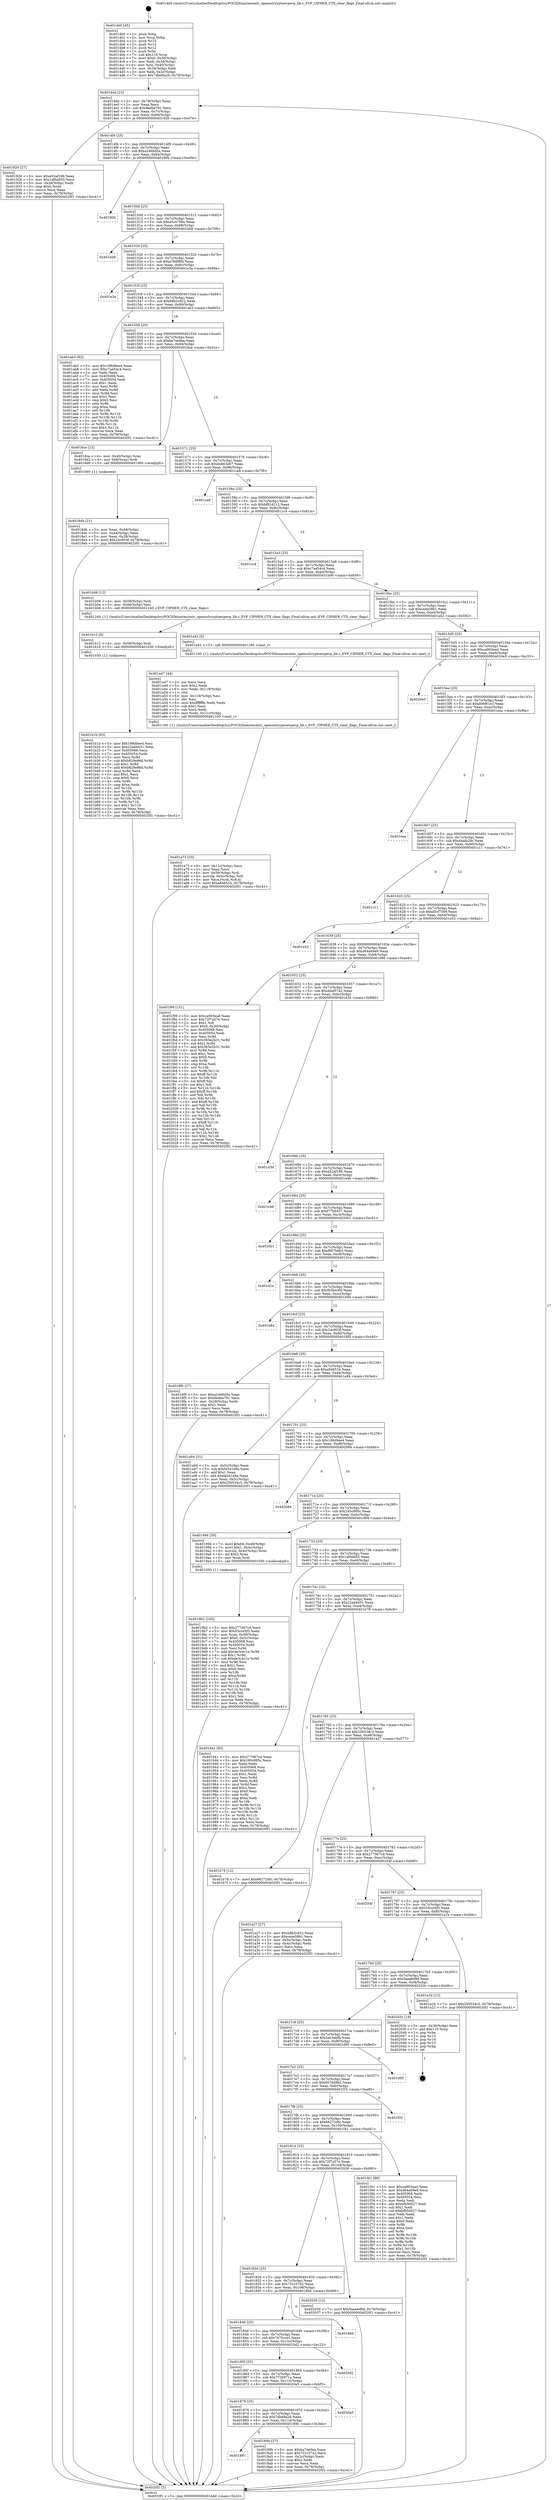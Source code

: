 digraph "0x4014b0" {
  label = "0x4014b0 (/mnt/c/Users/mathe/Desktop/tcc/POCII/binaries/extr_opensslcryptoevpevp_lib.c_EVP_CIPHER_CTX_clear_flags_Final-ollvm.out::main(0))"
  labelloc = "t"
  node[shape=record]

  Entry [label="",width=0.3,height=0.3,shape=circle,fillcolor=black,style=filled]
  "0x4014dd" [label="{
     0x4014dd [23]\l
     | [instrs]\l
     &nbsp;&nbsp;0x4014dd \<+3\>: mov -0x78(%rbp),%eax\l
     &nbsp;&nbsp;0x4014e0 \<+2\>: mov %eax,%ecx\l
     &nbsp;&nbsp;0x4014e2 \<+6\>: sub $0x9edbe791,%ecx\l
     &nbsp;&nbsp;0x4014e8 \<+3\>: mov %eax,-0x7c(%rbp)\l
     &nbsp;&nbsp;0x4014eb \<+3\>: mov %ecx,-0x80(%rbp)\l
     &nbsp;&nbsp;0x4014ee \<+6\>: je 0000000000401926 \<main+0x476\>\l
  }"]
  "0x401926" [label="{
     0x401926 [27]\l
     | [instrs]\l
     &nbsp;&nbsp;0x401926 \<+5\>: mov $0xe52af196,%eax\l
     &nbsp;&nbsp;0x40192b \<+5\>: mov $0x1af0dd55,%ecx\l
     &nbsp;&nbsp;0x401930 \<+3\>: mov -0x28(%rbp),%edx\l
     &nbsp;&nbsp;0x401933 \<+3\>: cmp $0x0,%edx\l
     &nbsp;&nbsp;0x401936 \<+3\>: cmove %ecx,%eax\l
     &nbsp;&nbsp;0x401939 \<+3\>: mov %eax,-0x78(%rbp)\l
     &nbsp;&nbsp;0x40193c \<+5\>: jmp 00000000004020f1 \<main+0xc41\>\l
  }"]
  "0x4014f4" [label="{
     0x4014f4 [25]\l
     | [instrs]\l
     &nbsp;&nbsp;0x4014f4 \<+5\>: jmp 00000000004014f9 \<main+0x49\>\l
     &nbsp;&nbsp;0x4014f9 \<+3\>: mov -0x7c(%rbp),%eax\l
     &nbsp;&nbsp;0x4014fc \<+5\>: sub $0xa2466d5a,%eax\l
     &nbsp;&nbsp;0x401501 \<+6\>: mov %eax,-0x84(%rbp)\l
     &nbsp;&nbsp;0x401507 \<+6\>: je 000000000040190b \<main+0x45b\>\l
  }"]
  Exit [label="",width=0.3,height=0.3,shape=circle,fillcolor=black,style=filled,peripheries=2]
  "0x40190b" [label="{
     0x40190b\l
  }", style=dashed]
  "0x40150d" [label="{
     0x40150d [25]\l
     | [instrs]\l
     &nbsp;&nbsp;0x40150d \<+5\>: jmp 0000000000401512 \<main+0x62\>\l
     &nbsp;&nbsp;0x401512 \<+3\>: mov -0x7c(%rbp),%eax\l
     &nbsp;&nbsp;0x401515 \<+5\>: sub $0xa3c4758e,%eax\l
     &nbsp;&nbsp;0x40151a \<+6\>: mov %eax,-0x88(%rbp)\l
     &nbsp;&nbsp;0x401520 \<+6\>: je 0000000000401bb9 \<main+0x709\>\l
  }"]
  "0x401b1b" [label="{
     0x401b1b [93]\l
     | [instrs]\l
     &nbsp;&nbsp;0x401b1b \<+5\>: mov $0x188d9ee4,%esi\l
     &nbsp;&nbsp;0x401b20 \<+5\>: mov $0x22ad4431,%eax\l
     &nbsp;&nbsp;0x401b25 \<+7\>: mov 0x405068,%ecx\l
     &nbsp;&nbsp;0x401b2c \<+7\>: mov 0x405054,%edx\l
     &nbsp;&nbsp;0x401b33 \<+3\>: mov %ecx,%r8d\l
     &nbsp;&nbsp;0x401b36 \<+7\>: sub $0xb829e86d,%r8d\l
     &nbsp;&nbsp;0x401b3d \<+4\>: sub $0x1,%r8d\l
     &nbsp;&nbsp;0x401b41 \<+7\>: add $0xb829e86d,%r8d\l
     &nbsp;&nbsp;0x401b48 \<+4\>: imul %r8d,%ecx\l
     &nbsp;&nbsp;0x401b4c \<+3\>: and $0x1,%ecx\l
     &nbsp;&nbsp;0x401b4f \<+3\>: cmp $0x0,%ecx\l
     &nbsp;&nbsp;0x401b52 \<+4\>: sete %r9b\l
     &nbsp;&nbsp;0x401b56 \<+3\>: cmp $0xa,%edx\l
     &nbsp;&nbsp;0x401b59 \<+4\>: setl %r10b\l
     &nbsp;&nbsp;0x401b5d \<+3\>: mov %r9b,%r11b\l
     &nbsp;&nbsp;0x401b60 \<+3\>: and %r10b,%r11b\l
     &nbsp;&nbsp;0x401b63 \<+3\>: xor %r10b,%r9b\l
     &nbsp;&nbsp;0x401b66 \<+3\>: or %r9b,%r11b\l
     &nbsp;&nbsp;0x401b69 \<+4\>: test $0x1,%r11b\l
     &nbsp;&nbsp;0x401b6d \<+3\>: cmovne %eax,%esi\l
     &nbsp;&nbsp;0x401b70 \<+3\>: mov %esi,-0x78(%rbp)\l
     &nbsp;&nbsp;0x401b73 \<+5\>: jmp 00000000004020f1 \<main+0xc41\>\l
  }"]
  "0x401bb9" [label="{
     0x401bb9\l
  }", style=dashed]
  "0x401526" [label="{
     0x401526 [25]\l
     | [instrs]\l
     &nbsp;&nbsp;0x401526 \<+5\>: jmp 000000000040152b \<main+0x7b\>\l
     &nbsp;&nbsp;0x40152b \<+3\>: mov -0x7c(%rbp),%eax\l
     &nbsp;&nbsp;0x40152e \<+5\>: sub $0xa78df8fd,%eax\l
     &nbsp;&nbsp;0x401533 \<+6\>: mov %eax,-0x8c(%rbp)\l
     &nbsp;&nbsp;0x401539 \<+6\>: je 0000000000401e3a \<main+0x98a\>\l
  }"]
  "0x401b12" [label="{
     0x401b12 [9]\l
     | [instrs]\l
     &nbsp;&nbsp;0x401b12 \<+4\>: mov -0x58(%rbp),%rdi\l
     &nbsp;&nbsp;0x401b16 \<+5\>: call 0000000000401030 \<free@plt\>\l
     | [calls]\l
     &nbsp;&nbsp;0x401030 \{1\} (unknown)\l
  }"]
  "0x401e3a" [label="{
     0x401e3a\l
  }", style=dashed]
  "0x40153f" [label="{
     0x40153f [25]\l
     | [instrs]\l
     &nbsp;&nbsp;0x40153f \<+5\>: jmp 0000000000401544 \<main+0x94\>\l
     &nbsp;&nbsp;0x401544 \<+3\>: mov -0x7c(%rbp),%eax\l
     &nbsp;&nbsp;0x401547 \<+5\>: sub $0xb8b2c922,%eax\l
     &nbsp;&nbsp;0x40154c \<+6\>: mov %eax,-0x90(%rbp)\l
     &nbsp;&nbsp;0x401552 \<+6\>: je 0000000000401ab3 \<main+0x603\>\l
  }"]
  "0x401a73" [label="{
     0x401a73 [33]\l
     | [instrs]\l
     &nbsp;&nbsp;0x401a73 \<+6\>: mov -0x11c(%rbp),%ecx\l
     &nbsp;&nbsp;0x401a79 \<+3\>: imul %eax,%ecx\l
     &nbsp;&nbsp;0x401a7c \<+4\>: mov -0x58(%rbp),%rdi\l
     &nbsp;&nbsp;0x401a80 \<+4\>: movslq -0x5c(%rbp),%r8\l
     &nbsp;&nbsp;0x401a84 \<+4\>: mov %ecx,(%rdi,%r8,4)\l
     &nbsp;&nbsp;0x401a88 \<+7\>: movl $0xa84651b,-0x78(%rbp)\l
     &nbsp;&nbsp;0x401a8f \<+5\>: jmp 00000000004020f1 \<main+0xc41\>\l
  }"]
  "0x401ab3" [label="{
     0x401ab3 [83]\l
     | [instrs]\l
     &nbsp;&nbsp;0x401ab3 \<+5\>: mov $0x188d9ee4,%eax\l
     &nbsp;&nbsp;0x401ab8 \<+5\>: mov $0xc7ae54c4,%ecx\l
     &nbsp;&nbsp;0x401abd \<+2\>: xor %edx,%edx\l
     &nbsp;&nbsp;0x401abf \<+7\>: mov 0x405068,%esi\l
     &nbsp;&nbsp;0x401ac6 \<+7\>: mov 0x405054,%edi\l
     &nbsp;&nbsp;0x401acd \<+3\>: sub $0x1,%edx\l
     &nbsp;&nbsp;0x401ad0 \<+3\>: mov %esi,%r8d\l
     &nbsp;&nbsp;0x401ad3 \<+3\>: add %edx,%r8d\l
     &nbsp;&nbsp;0x401ad6 \<+4\>: imul %r8d,%esi\l
     &nbsp;&nbsp;0x401ada \<+3\>: and $0x1,%esi\l
     &nbsp;&nbsp;0x401add \<+3\>: cmp $0x0,%esi\l
     &nbsp;&nbsp;0x401ae0 \<+4\>: sete %r9b\l
     &nbsp;&nbsp;0x401ae4 \<+3\>: cmp $0xa,%edi\l
     &nbsp;&nbsp;0x401ae7 \<+4\>: setl %r10b\l
     &nbsp;&nbsp;0x401aeb \<+3\>: mov %r9b,%r11b\l
     &nbsp;&nbsp;0x401aee \<+3\>: and %r10b,%r11b\l
     &nbsp;&nbsp;0x401af1 \<+3\>: xor %r10b,%r9b\l
     &nbsp;&nbsp;0x401af4 \<+3\>: or %r9b,%r11b\l
     &nbsp;&nbsp;0x401af7 \<+4\>: test $0x1,%r11b\l
     &nbsp;&nbsp;0x401afb \<+3\>: cmovne %ecx,%eax\l
     &nbsp;&nbsp;0x401afe \<+3\>: mov %eax,-0x78(%rbp)\l
     &nbsp;&nbsp;0x401b01 \<+5\>: jmp 00000000004020f1 \<main+0xc41\>\l
  }"]
  "0x401558" [label="{
     0x401558 [25]\l
     | [instrs]\l
     &nbsp;&nbsp;0x401558 \<+5\>: jmp 000000000040155d \<main+0xad\>\l
     &nbsp;&nbsp;0x40155d \<+3\>: mov -0x7c(%rbp),%eax\l
     &nbsp;&nbsp;0x401560 \<+5\>: sub $0xba7ee9aa,%eax\l
     &nbsp;&nbsp;0x401565 \<+6\>: mov %eax,-0x94(%rbp)\l
     &nbsp;&nbsp;0x40156b \<+6\>: je 00000000004018ce \<main+0x41e\>\l
  }"]
  "0x401a47" [label="{
     0x401a47 [44]\l
     | [instrs]\l
     &nbsp;&nbsp;0x401a47 \<+2\>: xor %ecx,%ecx\l
     &nbsp;&nbsp;0x401a49 \<+5\>: mov $0x2,%edx\l
     &nbsp;&nbsp;0x401a4e \<+6\>: mov %edx,-0x118(%rbp)\l
     &nbsp;&nbsp;0x401a54 \<+1\>: cltd\l
     &nbsp;&nbsp;0x401a55 \<+6\>: mov -0x118(%rbp),%esi\l
     &nbsp;&nbsp;0x401a5b \<+2\>: idiv %esi\l
     &nbsp;&nbsp;0x401a5d \<+6\>: imul $0xfffffffe,%edx,%edx\l
     &nbsp;&nbsp;0x401a63 \<+3\>: sub $0x1,%ecx\l
     &nbsp;&nbsp;0x401a66 \<+2\>: sub %ecx,%edx\l
     &nbsp;&nbsp;0x401a68 \<+6\>: mov %edx,-0x11c(%rbp)\l
     &nbsp;&nbsp;0x401a6e \<+5\>: call 0000000000401160 \<next_i\>\l
     | [calls]\l
     &nbsp;&nbsp;0x401160 \{1\} (/mnt/c/Users/mathe/Desktop/tcc/POCII/binaries/extr_opensslcryptoevpevp_lib.c_EVP_CIPHER_CTX_clear_flags_Final-ollvm.out::next_i)\l
  }"]
  "0x4018ce" [label="{
     0x4018ce [13]\l
     | [instrs]\l
     &nbsp;&nbsp;0x4018ce \<+4\>: mov -0x40(%rbp),%rax\l
     &nbsp;&nbsp;0x4018d2 \<+4\>: mov 0x8(%rax),%rdi\l
     &nbsp;&nbsp;0x4018d6 \<+5\>: call 0000000000401060 \<atoi@plt\>\l
     | [calls]\l
     &nbsp;&nbsp;0x401060 \{1\} (unknown)\l
  }"]
  "0x401571" [label="{
     0x401571 [25]\l
     | [instrs]\l
     &nbsp;&nbsp;0x401571 \<+5\>: jmp 0000000000401576 \<main+0xc6\>\l
     &nbsp;&nbsp;0x401576 \<+3\>: mov -0x7c(%rbp),%eax\l
     &nbsp;&nbsp;0x401579 \<+5\>: sub $0xbc663e67,%eax\l
     &nbsp;&nbsp;0x40157e \<+6\>: mov %eax,-0x98(%rbp)\l
     &nbsp;&nbsp;0x401584 \<+6\>: je 0000000000401ca9 \<main+0x7f9\>\l
  }"]
  "0x4019b2" [label="{
     0x4019b2 [105]\l
     | [instrs]\l
     &nbsp;&nbsp;0x4019b2 \<+5\>: mov $0x277067cd,%ecx\l
     &nbsp;&nbsp;0x4019b7 \<+5\>: mov $0x53cce5f3,%edx\l
     &nbsp;&nbsp;0x4019bc \<+4\>: mov %rax,-0x58(%rbp)\l
     &nbsp;&nbsp;0x4019c0 \<+7\>: movl $0x0,-0x5c(%rbp)\l
     &nbsp;&nbsp;0x4019c7 \<+7\>: mov 0x405068,%esi\l
     &nbsp;&nbsp;0x4019ce \<+8\>: mov 0x405054,%r8d\l
     &nbsp;&nbsp;0x4019d6 \<+3\>: mov %esi,%r9d\l
     &nbsp;&nbsp;0x4019d9 \<+7\>: add $0xde3c4c1e,%r9d\l
     &nbsp;&nbsp;0x4019e0 \<+4\>: sub $0x1,%r9d\l
     &nbsp;&nbsp;0x4019e4 \<+7\>: sub $0xde3c4c1e,%r9d\l
     &nbsp;&nbsp;0x4019eb \<+4\>: imul %r9d,%esi\l
     &nbsp;&nbsp;0x4019ef \<+3\>: and $0x1,%esi\l
     &nbsp;&nbsp;0x4019f2 \<+3\>: cmp $0x0,%esi\l
     &nbsp;&nbsp;0x4019f5 \<+4\>: sete %r10b\l
     &nbsp;&nbsp;0x4019f9 \<+4\>: cmp $0xa,%r8d\l
     &nbsp;&nbsp;0x4019fd \<+4\>: setl %r11b\l
     &nbsp;&nbsp;0x401a01 \<+3\>: mov %r10b,%bl\l
     &nbsp;&nbsp;0x401a04 \<+3\>: and %r11b,%bl\l
     &nbsp;&nbsp;0x401a07 \<+3\>: xor %r11b,%r10b\l
     &nbsp;&nbsp;0x401a0a \<+3\>: or %r10b,%bl\l
     &nbsp;&nbsp;0x401a0d \<+3\>: test $0x1,%bl\l
     &nbsp;&nbsp;0x401a10 \<+3\>: cmovne %edx,%ecx\l
     &nbsp;&nbsp;0x401a13 \<+3\>: mov %ecx,-0x78(%rbp)\l
     &nbsp;&nbsp;0x401a16 \<+5\>: jmp 00000000004020f1 \<main+0xc41\>\l
  }"]
  "0x401ca9" [label="{
     0x401ca9\l
  }", style=dashed]
  "0x40158a" [label="{
     0x40158a [25]\l
     | [instrs]\l
     &nbsp;&nbsp;0x40158a \<+5\>: jmp 000000000040158f \<main+0xdf\>\l
     &nbsp;&nbsp;0x40158f \<+3\>: mov -0x7c(%rbp),%eax\l
     &nbsp;&nbsp;0x401592 \<+5\>: sub $0xbf81d212,%eax\l
     &nbsp;&nbsp;0x401597 \<+6\>: mov %eax,-0x9c(%rbp)\l
     &nbsp;&nbsp;0x40159d \<+6\>: je 0000000000401cc4 \<main+0x814\>\l
  }"]
  "0x4018db" [label="{
     0x4018db [21]\l
     | [instrs]\l
     &nbsp;&nbsp;0x4018db \<+3\>: mov %eax,-0x44(%rbp)\l
     &nbsp;&nbsp;0x4018de \<+3\>: mov -0x44(%rbp),%eax\l
     &nbsp;&nbsp;0x4018e1 \<+3\>: mov %eax,-0x28(%rbp)\l
     &nbsp;&nbsp;0x4018e4 \<+7\>: movl $0x24c803f,-0x78(%rbp)\l
     &nbsp;&nbsp;0x4018eb \<+5\>: jmp 00000000004020f1 \<main+0xc41\>\l
  }"]
  "0x401cc4" [label="{
     0x401cc4\l
  }", style=dashed]
  "0x4015a3" [label="{
     0x4015a3 [25]\l
     | [instrs]\l
     &nbsp;&nbsp;0x4015a3 \<+5\>: jmp 00000000004015a8 \<main+0xf8\>\l
     &nbsp;&nbsp;0x4015a8 \<+3\>: mov -0x7c(%rbp),%eax\l
     &nbsp;&nbsp;0x4015ab \<+5\>: sub $0xc7ae54c4,%eax\l
     &nbsp;&nbsp;0x4015b0 \<+6\>: mov %eax,-0xa0(%rbp)\l
     &nbsp;&nbsp;0x4015b6 \<+6\>: je 0000000000401b06 \<main+0x656\>\l
  }"]
  "0x4014b0" [label="{
     0x4014b0 [45]\l
     | [instrs]\l
     &nbsp;&nbsp;0x4014b0 \<+1\>: push %rbp\l
     &nbsp;&nbsp;0x4014b1 \<+3\>: mov %rsp,%rbp\l
     &nbsp;&nbsp;0x4014b4 \<+2\>: push %r15\l
     &nbsp;&nbsp;0x4014b6 \<+2\>: push %r14\l
     &nbsp;&nbsp;0x4014b8 \<+2\>: push %r12\l
     &nbsp;&nbsp;0x4014ba \<+1\>: push %rbx\l
     &nbsp;&nbsp;0x4014bb \<+7\>: sub $0x110,%rsp\l
     &nbsp;&nbsp;0x4014c2 \<+7\>: movl $0x0,-0x30(%rbp)\l
     &nbsp;&nbsp;0x4014c9 \<+3\>: mov %edi,-0x34(%rbp)\l
     &nbsp;&nbsp;0x4014cc \<+4\>: mov %rsi,-0x40(%rbp)\l
     &nbsp;&nbsp;0x4014d0 \<+3\>: mov -0x34(%rbp),%edi\l
     &nbsp;&nbsp;0x4014d3 \<+3\>: mov %edi,-0x2c(%rbp)\l
     &nbsp;&nbsp;0x4014d6 \<+7\>: movl $0x7dbd9a29,-0x78(%rbp)\l
  }"]
  "0x401b06" [label="{
     0x401b06 [12]\l
     | [instrs]\l
     &nbsp;&nbsp;0x401b06 \<+4\>: mov -0x58(%rbp),%rdi\l
     &nbsp;&nbsp;0x401b0a \<+3\>: mov -0x48(%rbp),%esi\l
     &nbsp;&nbsp;0x401b0d \<+5\>: call 0000000000401240 \<EVP_CIPHER_CTX_clear_flags\>\l
     | [calls]\l
     &nbsp;&nbsp;0x401240 \{1\} (/mnt/c/Users/mathe/Desktop/tcc/POCII/binaries/extr_opensslcryptoevpevp_lib.c_EVP_CIPHER_CTX_clear_flags_Final-ollvm.out::EVP_CIPHER_CTX_clear_flags)\l
  }"]
  "0x4015bc" [label="{
     0x4015bc [25]\l
     | [instrs]\l
     &nbsp;&nbsp;0x4015bc \<+5\>: jmp 00000000004015c1 \<main+0x111\>\l
     &nbsp;&nbsp;0x4015c1 \<+3\>: mov -0x7c(%rbp),%eax\l
     &nbsp;&nbsp;0x4015c4 \<+5\>: sub $0xca4e58b1,%eax\l
     &nbsp;&nbsp;0x4015c9 \<+6\>: mov %eax,-0xa4(%rbp)\l
     &nbsp;&nbsp;0x4015cf \<+6\>: je 0000000000401a42 \<main+0x592\>\l
  }"]
  "0x4020f1" [label="{
     0x4020f1 [5]\l
     | [instrs]\l
     &nbsp;&nbsp;0x4020f1 \<+5\>: jmp 00000000004014dd \<main+0x2d\>\l
  }"]
  "0x401a42" [label="{
     0x401a42 [5]\l
     | [instrs]\l
     &nbsp;&nbsp;0x401a42 \<+5\>: call 0000000000401160 \<next_i\>\l
     | [calls]\l
     &nbsp;&nbsp;0x401160 \{1\} (/mnt/c/Users/mathe/Desktop/tcc/POCII/binaries/extr_opensslcryptoevpevp_lib.c_EVP_CIPHER_CTX_clear_flags_Final-ollvm.out::next_i)\l
  }"]
  "0x4015d5" [label="{
     0x4015d5 [25]\l
     | [instrs]\l
     &nbsp;&nbsp;0x4015d5 \<+5\>: jmp 00000000004015da \<main+0x12a\>\l
     &nbsp;&nbsp;0x4015da \<+3\>: mov -0x7c(%rbp),%eax\l
     &nbsp;&nbsp;0x4015dd \<+5\>: sub $0xca903ead,%eax\l
     &nbsp;&nbsp;0x4015e2 \<+6\>: mov %eax,-0xa8(%rbp)\l
     &nbsp;&nbsp;0x4015e8 \<+6\>: je 00000000004020e3 \<main+0xc33\>\l
  }"]
  "0x401891" [label="{
     0x401891\l
  }", style=dashed]
  "0x4020e3" [label="{
     0x4020e3\l
  }", style=dashed]
  "0x4015ee" [label="{
     0x4015ee [25]\l
     | [instrs]\l
     &nbsp;&nbsp;0x4015ee \<+5\>: jmp 00000000004015f3 \<main+0x143\>\l
     &nbsp;&nbsp;0x4015f3 \<+3\>: mov -0x7c(%rbp),%eax\l
     &nbsp;&nbsp;0x4015f6 \<+5\>: sub $0xd06f61e3,%eax\l
     &nbsp;&nbsp;0x4015fb \<+6\>: mov %eax,-0xac(%rbp)\l
     &nbsp;&nbsp;0x401601 \<+6\>: je 0000000000401eaa \<main+0x9fa\>\l
  }"]
  "0x40189b" [label="{
     0x40189b [27]\l
     | [instrs]\l
     &nbsp;&nbsp;0x40189b \<+5\>: mov $0xba7ee9aa,%eax\l
     &nbsp;&nbsp;0x4018a0 \<+5\>: mov $0x731c3742,%ecx\l
     &nbsp;&nbsp;0x4018a5 \<+3\>: mov -0x2c(%rbp),%edx\l
     &nbsp;&nbsp;0x4018a8 \<+3\>: cmp $0x2,%edx\l
     &nbsp;&nbsp;0x4018ab \<+3\>: cmovne %ecx,%eax\l
     &nbsp;&nbsp;0x4018ae \<+3\>: mov %eax,-0x78(%rbp)\l
     &nbsp;&nbsp;0x4018b1 \<+5\>: jmp 00000000004020f1 \<main+0xc41\>\l
  }"]
  "0x401eaa" [label="{
     0x401eaa\l
  }", style=dashed]
  "0x401607" [label="{
     0x401607 [25]\l
     | [instrs]\l
     &nbsp;&nbsp;0x401607 \<+5\>: jmp 000000000040160c \<main+0x15c\>\l
     &nbsp;&nbsp;0x40160c \<+3\>: mov -0x7c(%rbp),%eax\l
     &nbsp;&nbsp;0x40160f \<+5\>: sub $0xd4afa29c,%eax\l
     &nbsp;&nbsp;0x401614 \<+6\>: mov %eax,-0xb0(%rbp)\l
     &nbsp;&nbsp;0x40161a \<+6\>: je 0000000000401c11 \<main+0x761\>\l
  }"]
  "0x401878" [label="{
     0x401878 [25]\l
     | [instrs]\l
     &nbsp;&nbsp;0x401878 \<+5\>: jmp 000000000040187d \<main+0x3cd\>\l
     &nbsp;&nbsp;0x40187d \<+3\>: mov -0x7c(%rbp),%eax\l
     &nbsp;&nbsp;0x401880 \<+5\>: sub $0x7dbd9a29,%eax\l
     &nbsp;&nbsp;0x401885 \<+6\>: mov %eax,-0x114(%rbp)\l
     &nbsp;&nbsp;0x40188b \<+6\>: je 000000000040189b \<main+0x3eb\>\l
  }"]
  "0x401c11" [label="{
     0x401c11\l
  }", style=dashed]
  "0x401620" [label="{
     0x401620 [25]\l
     | [instrs]\l
     &nbsp;&nbsp;0x401620 \<+5\>: jmp 0000000000401625 \<main+0x175\>\l
     &nbsp;&nbsp;0x401625 \<+3\>: mov -0x7c(%rbp),%eax\l
     &nbsp;&nbsp;0x401628 \<+5\>: sub $0xd5cf7509,%eax\l
     &nbsp;&nbsp;0x40162d \<+6\>: mov %eax,-0xb4(%rbp)\l
     &nbsp;&nbsp;0x401633 \<+6\>: je 0000000000401e52 \<main+0x9a2\>\l
  }"]
  "0x4020a5" [label="{
     0x4020a5\l
  }", style=dashed]
  "0x401e52" [label="{
     0x401e52\l
  }", style=dashed]
  "0x401639" [label="{
     0x401639 [25]\l
     | [instrs]\l
     &nbsp;&nbsp;0x401639 \<+5\>: jmp 000000000040163e \<main+0x18e\>\l
     &nbsp;&nbsp;0x40163e \<+3\>: mov -0x7c(%rbp),%eax\l
     &nbsp;&nbsp;0x401641 \<+5\>: sub $0xd64a69e9,%eax\l
     &nbsp;&nbsp;0x401646 \<+6\>: mov %eax,-0xb8(%rbp)\l
     &nbsp;&nbsp;0x40164c \<+6\>: je 0000000000401f99 \<main+0xae9\>\l
  }"]
  "0x40185f" [label="{
     0x40185f [25]\l
     | [instrs]\l
     &nbsp;&nbsp;0x40185f \<+5\>: jmp 0000000000401864 \<main+0x3b4\>\l
     &nbsp;&nbsp;0x401864 \<+3\>: mov -0x7c(%rbp),%eax\l
     &nbsp;&nbsp;0x401867 \<+5\>: sub $0x7726971a,%eax\l
     &nbsp;&nbsp;0x40186c \<+6\>: mov %eax,-0x110(%rbp)\l
     &nbsp;&nbsp;0x401872 \<+6\>: je 00000000004020a5 \<main+0xbf5\>\l
  }"]
  "0x401f99" [label="{
     0x401f99 [151]\l
     | [instrs]\l
     &nbsp;&nbsp;0x401f99 \<+5\>: mov $0xca903ead,%eax\l
     &nbsp;&nbsp;0x401f9e \<+5\>: mov $0x72f7a57e,%ecx\l
     &nbsp;&nbsp;0x401fa3 \<+2\>: mov $0x1,%dl\l
     &nbsp;&nbsp;0x401fa5 \<+7\>: movl $0x0,-0x30(%rbp)\l
     &nbsp;&nbsp;0x401fac \<+7\>: mov 0x405068,%esi\l
     &nbsp;&nbsp;0x401fb3 \<+7\>: mov 0x405054,%edi\l
     &nbsp;&nbsp;0x401fba \<+3\>: mov %esi,%r8d\l
     &nbsp;&nbsp;0x401fbd \<+7\>: sub $0x365e2b31,%r8d\l
     &nbsp;&nbsp;0x401fc4 \<+4\>: sub $0x1,%r8d\l
     &nbsp;&nbsp;0x401fc8 \<+7\>: add $0x365e2b31,%r8d\l
     &nbsp;&nbsp;0x401fcf \<+4\>: imul %r8d,%esi\l
     &nbsp;&nbsp;0x401fd3 \<+3\>: and $0x1,%esi\l
     &nbsp;&nbsp;0x401fd6 \<+3\>: cmp $0x0,%esi\l
     &nbsp;&nbsp;0x401fd9 \<+4\>: sete %r9b\l
     &nbsp;&nbsp;0x401fdd \<+3\>: cmp $0xa,%edi\l
     &nbsp;&nbsp;0x401fe0 \<+4\>: setl %r10b\l
     &nbsp;&nbsp;0x401fe4 \<+3\>: mov %r9b,%r11b\l
     &nbsp;&nbsp;0x401fe7 \<+4\>: xor $0xff,%r11b\l
     &nbsp;&nbsp;0x401feb \<+3\>: mov %r10b,%bl\l
     &nbsp;&nbsp;0x401fee \<+3\>: xor $0xff,%bl\l
     &nbsp;&nbsp;0x401ff1 \<+3\>: xor $0x1,%dl\l
     &nbsp;&nbsp;0x401ff4 \<+3\>: mov %r11b,%r14b\l
     &nbsp;&nbsp;0x401ff7 \<+4\>: and $0xff,%r14b\l
     &nbsp;&nbsp;0x401ffb \<+3\>: and %dl,%r9b\l
     &nbsp;&nbsp;0x401ffe \<+3\>: mov %bl,%r15b\l
     &nbsp;&nbsp;0x402001 \<+4\>: and $0xff,%r15b\l
     &nbsp;&nbsp;0x402005 \<+3\>: and %dl,%r10b\l
     &nbsp;&nbsp;0x402008 \<+3\>: or %r9b,%r14b\l
     &nbsp;&nbsp;0x40200b \<+3\>: or %r10b,%r15b\l
     &nbsp;&nbsp;0x40200e \<+3\>: xor %r15b,%r14b\l
     &nbsp;&nbsp;0x402011 \<+3\>: or %bl,%r11b\l
     &nbsp;&nbsp;0x402014 \<+4\>: xor $0xff,%r11b\l
     &nbsp;&nbsp;0x402018 \<+3\>: or $0x1,%dl\l
     &nbsp;&nbsp;0x40201b \<+3\>: and %dl,%r11b\l
     &nbsp;&nbsp;0x40201e \<+3\>: or %r11b,%r14b\l
     &nbsp;&nbsp;0x402021 \<+4\>: test $0x1,%r14b\l
     &nbsp;&nbsp;0x402025 \<+3\>: cmovne %ecx,%eax\l
     &nbsp;&nbsp;0x402028 \<+3\>: mov %eax,-0x78(%rbp)\l
     &nbsp;&nbsp;0x40202b \<+5\>: jmp 00000000004020f1 \<main+0xc41\>\l
  }"]
  "0x401652" [label="{
     0x401652 [25]\l
     | [instrs]\l
     &nbsp;&nbsp;0x401652 \<+5\>: jmp 0000000000401657 \<main+0x1a7\>\l
     &nbsp;&nbsp;0x401657 \<+3\>: mov -0x7c(%rbp),%eax\l
     &nbsp;&nbsp;0x40165a \<+5\>: sub $0xddaf57a2,%eax\l
     &nbsp;&nbsp;0x40165f \<+6\>: mov %eax,-0xbc(%rbp)\l
     &nbsp;&nbsp;0x401665 \<+6\>: je 0000000000401d3d \<main+0x88d\>\l
  }"]
  "0x4020d2" [label="{
     0x4020d2\l
  }", style=dashed]
  "0x401d3d" [label="{
     0x401d3d\l
  }", style=dashed]
  "0x40166b" [label="{
     0x40166b [25]\l
     | [instrs]\l
     &nbsp;&nbsp;0x40166b \<+5\>: jmp 0000000000401670 \<main+0x1c0\>\l
     &nbsp;&nbsp;0x401670 \<+3\>: mov -0x7c(%rbp),%eax\l
     &nbsp;&nbsp;0x401673 \<+5\>: sub $0xe52af196,%eax\l
     &nbsp;&nbsp;0x401678 \<+6\>: mov %eax,-0xc0(%rbp)\l
     &nbsp;&nbsp;0x40167e \<+6\>: je 0000000000401e46 \<main+0x996\>\l
  }"]
  "0x401846" [label="{
     0x401846 [25]\l
     | [instrs]\l
     &nbsp;&nbsp;0x401846 \<+5\>: jmp 000000000040184b \<main+0x39b\>\l
     &nbsp;&nbsp;0x40184b \<+3\>: mov -0x7c(%rbp),%eax\l
     &nbsp;&nbsp;0x40184e \<+5\>: sub $0x7475cce1,%eax\l
     &nbsp;&nbsp;0x401853 \<+6\>: mov %eax,-0x10c(%rbp)\l
     &nbsp;&nbsp;0x401859 \<+6\>: je 00000000004020d2 \<main+0xc22\>\l
  }"]
  "0x401e46" [label="{
     0x401e46\l
  }", style=dashed]
  "0x401684" [label="{
     0x401684 [25]\l
     | [instrs]\l
     &nbsp;&nbsp;0x401684 \<+5\>: jmp 0000000000401689 \<main+0x1d9\>\l
     &nbsp;&nbsp;0x401689 \<+3\>: mov -0x7c(%rbp),%eax\l
     &nbsp;&nbsp;0x40168c \<+5\>: sub $0xf77b6437,%eax\l
     &nbsp;&nbsp;0x401691 \<+6\>: mov %eax,-0xc4(%rbp)\l
     &nbsp;&nbsp;0x401697 \<+6\>: je 00000000004020b1 \<main+0xc01\>\l
  }"]
  "0x4018b6" [label="{
     0x4018b6\l
  }", style=dashed]
  "0x4020b1" [label="{
     0x4020b1\l
  }", style=dashed]
  "0x40169d" [label="{
     0x40169d [25]\l
     | [instrs]\l
     &nbsp;&nbsp;0x40169d \<+5\>: jmp 00000000004016a2 \<main+0x1f2\>\l
     &nbsp;&nbsp;0x4016a2 \<+3\>: mov -0x7c(%rbp),%eax\l
     &nbsp;&nbsp;0x4016a5 \<+5\>: sub $0xf887bdb3,%eax\l
     &nbsp;&nbsp;0x4016aa \<+6\>: mov %eax,-0xc8(%rbp)\l
     &nbsp;&nbsp;0x4016b0 \<+6\>: je 0000000000401d1e \<main+0x86e\>\l
  }"]
  "0x40182d" [label="{
     0x40182d [25]\l
     | [instrs]\l
     &nbsp;&nbsp;0x40182d \<+5\>: jmp 0000000000401832 \<main+0x382\>\l
     &nbsp;&nbsp;0x401832 \<+3\>: mov -0x7c(%rbp),%eax\l
     &nbsp;&nbsp;0x401835 \<+5\>: sub $0x731c3742,%eax\l
     &nbsp;&nbsp;0x40183a \<+6\>: mov %eax,-0x108(%rbp)\l
     &nbsp;&nbsp;0x401840 \<+6\>: je 00000000004018b6 \<main+0x406\>\l
  }"]
  "0x401d1e" [label="{
     0x401d1e\l
  }", style=dashed]
  "0x4016b6" [label="{
     0x4016b6 [25]\l
     | [instrs]\l
     &nbsp;&nbsp;0x4016b6 \<+5\>: jmp 00000000004016bb \<main+0x20b\>\l
     &nbsp;&nbsp;0x4016bb \<+3\>: mov -0x7c(%rbp),%eax\l
     &nbsp;&nbsp;0x4016be \<+5\>: sub $0xfb3bec60,%eax\l
     &nbsp;&nbsp;0x4016c3 \<+6\>: mov %eax,-0xcc(%rbp)\l
     &nbsp;&nbsp;0x4016c9 \<+6\>: je 0000000000401b84 \<main+0x6d4\>\l
  }"]
  "0x402030" [label="{
     0x402030 [12]\l
     | [instrs]\l
     &nbsp;&nbsp;0x402030 \<+7\>: movl $0x5aaa6d9d,-0x78(%rbp)\l
     &nbsp;&nbsp;0x402037 \<+5\>: jmp 00000000004020f1 \<main+0xc41\>\l
  }"]
  "0x401b84" [label="{
     0x401b84\l
  }", style=dashed]
  "0x4016cf" [label="{
     0x4016cf [25]\l
     | [instrs]\l
     &nbsp;&nbsp;0x4016cf \<+5\>: jmp 00000000004016d4 \<main+0x224\>\l
     &nbsp;&nbsp;0x4016d4 \<+3\>: mov -0x7c(%rbp),%eax\l
     &nbsp;&nbsp;0x4016d7 \<+5\>: sub $0x24c803f,%eax\l
     &nbsp;&nbsp;0x4016dc \<+6\>: mov %eax,-0xd0(%rbp)\l
     &nbsp;&nbsp;0x4016e2 \<+6\>: je 00000000004018f0 \<main+0x440\>\l
  }"]
  "0x401814" [label="{
     0x401814 [25]\l
     | [instrs]\l
     &nbsp;&nbsp;0x401814 \<+5\>: jmp 0000000000401819 \<main+0x369\>\l
     &nbsp;&nbsp;0x401819 \<+3\>: mov -0x7c(%rbp),%eax\l
     &nbsp;&nbsp;0x40181c \<+5\>: sub $0x72f7a57e,%eax\l
     &nbsp;&nbsp;0x401821 \<+6\>: mov %eax,-0x104(%rbp)\l
     &nbsp;&nbsp;0x401827 \<+6\>: je 0000000000402030 \<main+0xb80\>\l
  }"]
  "0x4018f0" [label="{
     0x4018f0 [27]\l
     | [instrs]\l
     &nbsp;&nbsp;0x4018f0 \<+5\>: mov $0xa2466d5a,%eax\l
     &nbsp;&nbsp;0x4018f5 \<+5\>: mov $0x9edbe791,%ecx\l
     &nbsp;&nbsp;0x4018fa \<+3\>: mov -0x28(%rbp),%edx\l
     &nbsp;&nbsp;0x4018fd \<+3\>: cmp $0x1,%edx\l
     &nbsp;&nbsp;0x401900 \<+3\>: cmovl %ecx,%eax\l
     &nbsp;&nbsp;0x401903 \<+3\>: mov %eax,-0x78(%rbp)\l
     &nbsp;&nbsp;0x401906 \<+5\>: jmp 00000000004020f1 \<main+0xc41\>\l
  }"]
  "0x4016e8" [label="{
     0x4016e8 [25]\l
     | [instrs]\l
     &nbsp;&nbsp;0x4016e8 \<+5\>: jmp 00000000004016ed \<main+0x23d\>\l
     &nbsp;&nbsp;0x4016ed \<+3\>: mov -0x7c(%rbp),%eax\l
     &nbsp;&nbsp;0x4016f0 \<+5\>: sub $0xa84651b,%eax\l
     &nbsp;&nbsp;0x4016f5 \<+6\>: mov %eax,-0xd4(%rbp)\l
     &nbsp;&nbsp;0x4016fb \<+6\>: je 0000000000401a94 \<main+0x5e4\>\l
  }"]
  "0x401f41" [label="{
     0x401f41 [88]\l
     | [instrs]\l
     &nbsp;&nbsp;0x401f41 \<+5\>: mov $0xca903ead,%eax\l
     &nbsp;&nbsp;0x401f46 \<+5\>: mov $0xd64a69e9,%ecx\l
     &nbsp;&nbsp;0x401f4b \<+7\>: mov 0x405068,%edx\l
     &nbsp;&nbsp;0x401f52 \<+7\>: mov 0x405054,%esi\l
     &nbsp;&nbsp;0x401f59 \<+2\>: mov %edx,%edi\l
     &nbsp;&nbsp;0x401f5b \<+6\>: add $0xbfb50027,%edi\l
     &nbsp;&nbsp;0x401f61 \<+3\>: sub $0x1,%edi\l
     &nbsp;&nbsp;0x401f64 \<+6\>: sub $0xbfb50027,%edi\l
     &nbsp;&nbsp;0x401f6a \<+3\>: imul %edi,%edx\l
     &nbsp;&nbsp;0x401f6d \<+3\>: and $0x1,%edx\l
     &nbsp;&nbsp;0x401f70 \<+3\>: cmp $0x0,%edx\l
     &nbsp;&nbsp;0x401f73 \<+4\>: sete %r8b\l
     &nbsp;&nbsp;0x401f77 \<+3\>: cmp $0xa,%esi\l
     &nbsp;&nbsp;0x401f7a \<+4\>: setl %r9b\l
     &nbsp;&nbsp;0x401f7e \<+3\>: mov %r8b,%r10b\l
     &nbsp;&nbsp;0x401f81 \<+3\>: and %r9b,%r10b\l
     &nbsp;&nbsp;0x401f84 \<+3\>: xor %r9b,%r8b\l
     &nbsp;&nbsp;0x401f87 \<+3\>: or %r8b,%r10b\l
     &nbsp;&nbsp;0x401f8a \<+4\>: test $0x1,%r10b\l
     &nbsp;&nbsp;0x401f8e \<+3\>: cmovne %ecx,%eax\l
     &nbsp;&nbsp;0x401f91 \<+3\>: mov %eax,-0x78(%rbp)\l
     &nbsp;&nbsp;0x401f94 \<+5\>: jmp 00000000004020f1 \<main+0xc41\>\l
  }"]
  "0x401a94" [label="{
     0x401a94 [31]\l
     | [instrs]\l
     &nbsp;&nbsp;0x401a94 \<+3\>: mov -0x5c(%rbp),%eax\l
     &nbsp;&nbsp;0x401a97 \<+5\>: sub $0xfa541e9a,%eax\l
     &nbsp;&nbsp;0x401a9c \<+3\>: add $0x1,%eax\l
     &nbsp;&nbsp;0x401a9f \<+5\>: add $0xfa541e9a,%eax\l
     &nbsp;&nbsp;0x401aa4 \<+3\>: mov %eax,-0x5c(%rbp)\l
     &nbsp;&nbsp;0x401aa7 \<+7\>: movl $0x250534c3,-0x78(%rbp)\l
     &nbsp;&nbsp;0x401aae \<+5\>: jmp 00000000004020f1 \<main+0xc41\>\l
  }"]
  "0x401701" [label="{
     0x401701 [25]\l
     | [instrs]\l
     &nbsp;&nbsp;0x401701 \<+5\>: jmp 0000000000401706 \<main+0x256\>\l
     &nbsp;&nbsp;0x401706 \<+3\>: mov -0x7c(%rbp),%eax\l
     &nbsp;&nbsp;0x401709 \<+5\>: sub $0x188d9ee4,%eax\l
     &nbsp;&nbsp;0x40170e \<+6\>: mov %eax,-0xd8(%rbp)\l
     &nbsp;&nbsp;0x401714 \<+6\>: je 0000000000402084 \<main+0xbd4\>\l
  }"]
  "0x4017fb" [label="{
     0x4017fb [25]\l
     | [instrs]\l
     &nbsp;&nbsp;0x4017fb \<+5\>: jmp 0000000000401800 \<main+0x350\>\l
     &nbsp;&nbsp;0x401800 \<+3\>: mov -0x7c(%rbp),%eax\l
     &nbsp;&nbsp;0x401803 \<+5\>: sub $0x66272dfc,%eax\l
     &nbsp;&nbsp;0x401808 \<+6\>: mov %eax,-0x100(%rbp)\l
     &nbsp;&nbsp;0x40180e \<+6\>: je 0000000000401f41 \<main+0xa91\>\l
  }"]
  "0x402084" [label="{
     0x402084\l
  }", style=dashed]
  "0x40171a" [label="{
     0x40171a [25]\l
     | [instrs]\l
     &nbsp;&nbsp;0x40171a \<+5\>: jmp 000000000040171f \<main+0x26f\>\l
     &nbsp;&nbsp;0x40171f \<+3\>: mov -0x7c(%rbp),%eax\l
     &nbsp;&nbsp;0x401722 \<+5\>: sub $0x195c895c,%eax\l
     &nbsp;&nbsp;0x401727 \<+6\>: mov %eax,-0xdc(%rbp)\l
     &nbsp;&nbsp;0x40172d \<+6\>: je 0000000000401994 \<main+0x4e4\>\l
  }"]
  "0x401f35" [label="{
     0x401f35\l
  }", style=dashed]
  "0x401994" [label="{
     0x401994 [30]\l
     | [instrs]\l
     &nbsp;&nbsp;0x401994 \<+7\>: movl $0x64,-0x48(%rbp)\l
     &nbsp;&nbsp;0x40199b \<+7\>: movl $0x1,-0x4c(%rbp)\l
     &nbsp;&nbsp;0x4019a2 \<+4\>: movslq -0x4c(%rbp),%rax\l
     &nbsp;&nbsp;0x4019a6 \<+4\>: shl $0x2,%rax\l
     &nbsp;&nbsp;0x4019aa \<+3\>: mov %rax,%rdi\l
     &nbsp;&nbsp;0x4019ad \<+5\>: call 0000000000401050 \<malloc@plt\>\l
     | [calls]\l
     &nbsp;&nbsp;0x401050 \{1\} (unknown)\l
  }"]
  "0x401733" [label="{
     0x401733 [25]\l
     | [instrs]\l
     &nbsp;&nbsp;0x401733 \<+5\>: jmp 0000000000401738 \<main+0x288\>\l
     &nbsp;&nbsp;0x401738 \<+3\>: mov -0x7c(%rbp),%eax\l
     &nbsp;&nbsp;0x40173b \<+5\>: sub $0x1af0dd55,%eax\l
     &nbsp;&nbsp;0x401740 \<+6\>: mov %eax,-0xe0(%rbp)\l
     &nbsp;&nbsp;0x401746 \<+6\>: je 0000000000401941 \<main+0x491\>\l
  }"]
  "0x4017e2" [label="{
     0x4017e2 [25]\l
     | [instrs]\l
     &nbsp;&nbsp;0x4017e2 \<+5\>: jmp 00000000004017e7 \<main+0x337\>\l
     &nbsp;&nbsp;0x4017e7 \<+3\>: mov -0x7c(%rbp),%eax\l
     &nbsp;&nbsp;0x4017ea \<+5\>: sub $0x607dd962,%eax\l
     &nbsp;&nbsp;0x4017ef \<+6\>: mov %eax,-0xfc(%rbp)\l
     &nbsp;&nbsp;0x4017f5 \<+6\>: je 0000000000401f35 \<main+0xa85\>\l
  }"]
  "0x401941" [label="{
     0x401941 [83]\l
     | [instrs]\l
     &nbsp;&nbsp;0x401941 \<+5\>: mov $0x277067cd,%eax\l
     &nbsp;&nbsp;0x401946 \<+5\>: mov $0x195c895c,%ecx\l
     &nbsp;&nbsp;0x40194b \<+2\>: xor %edx,%edx\l
     &nbsp;&nbsp;0x40194d \<+7\>: mov 0x405068,%esi\l
     &nbsp;&nbsp;0x401954 \<+7\>: mov 0x405054,%edi\l
     &nbsp;&nbsp;0x40195b \<+3\>: sub $0x1,%edx\l
     &nbsp;&nbsp;0x40195e \<+3\>: mov %esi,%r8d\l
     &nbsp;&nbsp;0x401961 \<+3\>: add %edx,%r8d\l
     &nbsp;&nbsp;0x401964 \<+4\>: imul %r8d,%esi\l
     &nbsp;&nbsp;0x401968 \<+3\>: and $0x1,%esi\l
     &nbsp;&nbsp;0x40196b \<+3\>: cmp $0x0,%esi\l
     &nbsp;&nbsp;0x40196e \<+4\>: sete %r9b\l
     &nbsp;&nbsp;0x401972 \<+3\>: cmp $0xa,%edi\l
     &nbsp;&nbsp;0x401975 \<+4\>: setl %r10b\l
     &nbsp;&nbsp;0x401979 \<+3\>: mov %r9b,%r11b\l
     &nbsp;&nbsp;0x40197c \<+3\>: and %r10b,%r11b\l
     &nbsp;&nbsp;0x40197f \<+3\>: xor %r10b,%r9b\l
     &nbsp;&nbsp;0x401982 \<+3\>: or %r9b,%r11b\l
     &nbsp;&nbsp;0x401985 \<+4\>: test $0x1,%r11b\l
     &nbsp;&nbsp;0x401989 \<+3\>: cmovne %ecx,%eax\l
     &nbsp;&nbsp;0x40198c \<+3\>: mov %eax,-0x78(%rbp)\l
     &nbsp;&nbsp;0x40198f \<+5\>: jmp 00000000004020f1 \<main+0xc41\>\l
  }"]
  "0x40174c" [label="{
     0x40174c [25]\l
     | [instrs]\l
     &nbsp;&nbsp;0x40174c \<+5\>: jmp 0000000000401751 \<main+0x2a1\>\l
     &nbsp;&nbsp;0x401751 \<+3\>: mov -0x7c(%rbp),%eax\l
     &nbsp;&nbsp;0x401754 \<+5\>: sub $0x22ad4431,%eax\l
     &nbsp;&nbsp;0x401759 \<+6\>: mov %eax,-0xe4(%rbp)\l
     &nbsp;&nbsp;0x40175f \<+6\>: je 0000000000401b78 \<main+0x6c8\>\l
  }"]
  "0x401d95" [label="{
     0x401d95\l
  }", style=dashed]
  "0x401b78" [label="{
     0x401b78 [12]\l
     | [instrs]\l
     &nbsp;&nbsp;0x401b78 \<+7\>: movl $0x66272dfc,-0x78(%rbp)\l
     &nbsp;&nbsp;0x401b7f \<+5\>: jmp 00000000004020f1 \<main+0xc41\>\l
  }"]
  "0x401765" [label="{
     0x401765 [25]\l
     | [instrs]\l
     &nbsp;&nbsp;0x401765 \<+5\>: jmp 000000000040176a \<main+0x2ba\>\l
     &nbsp;&nbsp;0x40176a \<+3\>: mov -0x7c(%rbp),%eax\l
     &nbsp;&nbsp;0x40176d \<+5\>: sub $0x250534c3,%eax\l
     &nbsp;&nbsp;0x401772 \<+6\>: mov %eax,-0xe8(%rbp)\l
     &nbsp;&nbsp;0x401778 \<+6\>: je 0000000000401a27 \<main+0x577\>\l
  }"]
  "0x4017c9" [label="{
     0x4017c9 [25]\l
     | [instrs]\l
     &nbsp;&nbsp;0x4017c9 \<+5\>: jmp 00000000004017ce \<main+0x31e\>\l
     &nbsp;&nbsp;0x4017ce \<+3\>: mov -0x7c(%rbp),%eax\l
     &nbsp;&nbsp;0x4017d1 \<+5\>: sub $0x5ec3ebfb,%eax\l
     &nbsp;&nbsp;0x4017d6 \<+6\>: mov %eax,-0xf8(%rbp)\l
     &nbsp;&nbsp;0x4017dc \<+6\>: je 0000000000401d95 \<main+0x8e5\>\l
  }"]
  "0x401a27" [label="{
     0x401a27 [27]\l
     | [instrs]\l
     &nbsp;&nbsp;0x401a27 \<+5\>: mov $0xb8b2c922,%eax\l
     &nbsp;&nbsp;0x401a2c \<+5\>: mov $0xca4e58b1,%ecx\l
     &nbsp;&nbsp;0x401a31 \<+3\>: mov -0x5c(%rbp),%edx\l
     &nbsp;&nbsp;0x401a34 \<+3\>: cmp -0x4c(%rbp),%edx\l
     &nbsp;&nbsp;0x401a37 \<+3\>: cmovl %ecx,%eax\l
     &nbsp;&nbsp;0x401a3a \<+3\>: mov %eax,-0x78(%rbp)\l
     &nbsp;&nbsp;0x401a3d \<+5\>: jmp 00000000004020f1 \<main+0xc41\>\l
  }"]
  "0x40177e" [label="{
     0x40177e [25]\l
     | [instrs]\l
     &nbsp;&nbsp;0x40177e \<+5\>: jmp 0000000000401783 \<main+0x2d3\>\l
     &nbsp;&nbsp;0x401783 \<+3\>: mov -0x7c(%rbp),%eax\l
     &nbsp;&nbsp;0x401786 \<+5\>: sub $0x277067cd,%eax\l
     &nbsp;&nbsp;0x40178b \<+6\>: mov %eax,-0xec(%rbp)\l
     &nbsp;&nbsp;0x401791 \<+6\>: je 000000000040204f \<main+0xb9f\>\l
  }"]
  "0x40203c" [label="{
     0x40203c [19]\l
     | [instrs]\l
     &nbsp;&nbsp;0x40203c \<+3\>: mov -0x30(%rbp),%eax\l
     &nbsp;&nbsp;0x40203f \<+7\>: add $0x110,%rsp\l
     &nbsp;&nbsp;0x402046 \<+1\>: pop %rbx\l
     &nbsp;&nbsp;0x402047 \<+2\>: pop %r12\l
     &nbsp;&nbsp;0x402049 \<+2\>: pop %r14\l
     &nbsp;&nbsp;0x40204b \<+2\>: pop %r15\l
     &nbsp;&nbsp;0x40204d \<+1\>: pop %rbp\l
     &nbsp;&nbsp;0x40204e \<+1\>: ret\l
  }"]
  "0x40204f" [label="{
     0x40204f\l
  }", style=dashed]
  "0x401797" [label="{
     0x401797 [25]\l
     | [instrs]\l
     &nbsp;&nbsp;0x401797 \<+5\>: jmp 000000000040179c \<main+0x2ec\>\l
     &nbsp;&nbsp;0x40179c \<+3\>: mov -0x7c(%rbp),%eax\l
     &nbsp;&nbsp;0x40179f \<+5\>: sub $0x53cce5f3,%eax\l
     &nbsp;&nbsp;0x4017a4 \<+6\>: mov %eax,-0xf0(%rbp)\l
     &nbsp;&nbsp;0x4017aa \<+6\>: je 0000000000401a1b \<main+0x56b\>\l
  }"]
  "0x4017b0" [label="{
     0x4017b0 [25]\l
     | [instrs]\l
     &nbsp;&nbsp;0x4017b0 \<+5\>: jmp 00000000004017b5 \<main+0x305\>\l
     &nbsp;&nbsp;0x4017b5 \<+3\>: mov -0x7c(%rbp),%eax\l
     &nbsp;&nbsp;0x4017b8 \<+5\>: sub $0x5aaa6d9d,%eax\l
     &nbsp;&nbsp;0x4017bd \<+6\>: mov %eax,-0xf4(%rbp)\l
     &nbsp;&nbsp;0x4017c3 \<+6\>: je 000000000040203c \<main+0xb8c\>\l
  }"]
  "0x401a1b" [label="{
     0x401a1b [12]\l
     | [instrs]\l
     &nbsp;&nbsp;0x401a1b \<+7\>: movl $0x250534c3,-0x78(%rbp)\l
     &nbsp;&nbsp;0x401a22 \<+5\>: jmp 00000000004020f1 \<main+0xc41\>\l
  }"]
  Entry -> "0x4014b0" [label=" 1"]
  "0x4014dd" -> "0x401926" [label=" 1"]
  "0x4014dd" -> "0x4014f4" [label=" 17"]
  "0x40203c" -> Exit [label=" 1"]
  "0x4014f4" -> "0x40190b" [label=" 0"]
  "0x4014f4" -> "0x40150d" [label=" 17"]
  "0x402030" -> "0x4020f1" [label=" 1"]
  "0x40150d" -> "0x401bb9" [label=" 0"]
  "0x40150d" -> "0x401526" [label=" 17"]
  "0x401f99" -> "0x4020f1" [label=" 1"]
  "0x401526" -> "0x401e3a" [label=" 0"]
  "0x401526" -> "0x40153f" [label=" 17"]
  "0x401f41" -> "0x4020f1" [label=" 1"]
  "0x40153f" -> "0x401ab3" [label=" 1"]
  "0x40153f" -> "0x401558" [label=" 16"]
  "0x401b78" -> "0x4020f1" [label=" 1"]
  "0x401558" -> "0x4018ce" [label=" 1"]
  "0x401558" -> "0x401571" [label=" 15"]
  "0x401b1b" -> "0x4020f1" [label=" 1"]
  "0x401571" -> "0x401ca9" [label=" 0"]
  "0x401571" -> "0x40158a" [label=" 15"]
  "0x401b12" -> "0x401b1b" [label=" 1"]
  "0x40158a" -> "0x401cc4" [label=" 0"]
  "0x40158a" -> "0x4015a3" [label=" 15"]
  "0x401b06" -> "0x401b12" [label=" 1"]
  "0x4015a3" -> "0x401b06" [label=" 1"]
  "0x4015a3" -> "0x4015bc" [label=" 14"]
  "0x401ab3" -> "0x4020f1" [label=" 1"]
  "0x4015bc" -> "0x401a42" [label=" 1"]
  "0x4015bc" -> "0x4015d5" [label=" 13"]
  "0x401a94" -> "0x4020f1" [label=" 1"]
  "0x4015d5" -> "0x4020e3" [label=" 0"]
  "0x4015d5" -> "0x4015ee" [label=" 13"]
  "0x401a73" -> "0x4020f1" [label=" 1"]
  "0x4015ee" -> "0x401eaa" [label=" 0"]
  "0x4015ee" -> "0x401607" [label=" 13"]
  "0x401a47" -> "0x401a73" [label=" 1"]
  "0x401607" -> "0x401c11" [label=" 0"]
  "0x401607" -> "0x401620" [label=" 13"]
  "0x401a27" -> "0x4020f1" [label=" 2"]
  "0x401620" -> "0x401e52" [label=" 0"]
  "0x401620" -> "0x401639" [label=" 13"]
  "0x401a1b" -> "0x4020f1" [label=" 1"]
  "0x401639" -> "0x401f99" [label=" 1"]
  "0x401639" -> "0x401652" [label=" 12"]
  "0x401994" -> "0x4019b2" [label=" 1"]
  "0x401652" -> "0x401d3d" [label=" 0"]
  "0x401652" -> "0x40166b" [label=" 12"]
  "0x401941" -> "0x4020f1" [label=" 1"]
  "0x40166b" -> "0x401e46" [label=" 0"]
  "0x40166b" -> "0x401684" [label=" 12"]
  "0x4018f0" -> "0x4020f1" [label=" 1"]
  "0x401684" -> "0x4020b1" [label=" 0"]
  "0x401684" -> "0x40169d" [label=" 12"]
  "0x4018db" -> "0x4020f1" [label=" 1"]
  "0x40169d" -> "0x401d1e" [label=" 0"]
  "0x40169d" -> "0x4016b6" [label=" 12"]
  "0x4020f1" -> "0x4014dd" [label=" 17"]
  "0x4016b6" -> "0x401b84" [label=" 0"]
  "0x4016b6" -> "0x4016cf" [label=" 12"]
  "0x4014b0" -> "0x4014dd" [label=" 1"]
  "0x4016cf" -> "0x4018f0" [label=" 1"]
  "0x4016cf" -> "0x4016e8" [label=" 11"]
  "0x401878" -> "0x401891" [label=" 0"]
  "0x4016e8" -> "0x401a94" [label=" 1"]
  "0x4016e8" -> "0x401701" [label=" 10"]
  "0x401878" -> "0x40189b" [label=" 1"]
  "0x401701" -> "0x402084" [label=" 0"]
  "0x401701" -> "0x40171a" [label=" 10"]
  "0x40185f" -> "0x401878" [label=" 1"]
  "0x40171a" -> "0x401994" [label=" 1"]
  "0x40171a" -> "0x401733" [label=" 9"]
  "0x40185f" -> "0x4020a5" [label=" 0"]
  "0x401733" -> "0x401941" [label=" 1"]
  "0x401733" -> "0x40174c" [label=" 8"]
  "0x401846" -> "0x40185f" [label=" 1"]
  "0x40174c" -> "0x401b78" [label=" 1"]
  "0x40174c" -> "0x401765" [label=" 7"]
  "0x401846" -> "0x4020d2" [label=" 0"]
  "0x401765" -> "0x401a27" [label=" 2"]
  "0x401765" -> "0x40177e" [label=" 5"]
  "0x40182d" -> "0x401846" [label=" 1"]
  "0x40177e" -> "0x40204f" [label=" 0"]
  "0x40177e" -> "0x401797" [label=" 5"]
  "0x40182d" -> "0x4018b6" [label=" 0"]
  "0x401797" -> "0x401a1b" [label=" 1"]
  "0x401797" -> "0x4017b0" [label=" 4"]
  "0x4018ce" -> "0x4018db" [label=" 1"]
  "0x4017b0" -> "0x40203c" [label=" 1"]
  "0x4017b0" -> "0x4017c9" [label=" 3"]
  "0x401926" -> "0x4020f1" [label=" 1"]
  "0x4017c9" -> "0x401d95" [label=" 0"]
  "0x4017c9" -> "0x4017e2" [label=" 3"]
  "0x4019b2" -> "0x4020f1" [label=" 1"]
  "0x4017e2" -> "0x401f35" [label=" 0"]
  "0x4017e2" -> "0x4017fb" [label=" 3"]
  "0x401a42" -> "0x401a47" [label=" 1"]
  "0x4017fb" -> "0x401f41" [label=" 1"]
  "0x4017fb" -> "0x401814" [label=" 2"]
  "0x40189b" -> "0x4020f1" [label=" 1"]
  "0x401814" -> "0x402030" [label=" 1"]
  "0x401814" -> "0x40182d" [label=" 1"]
}
